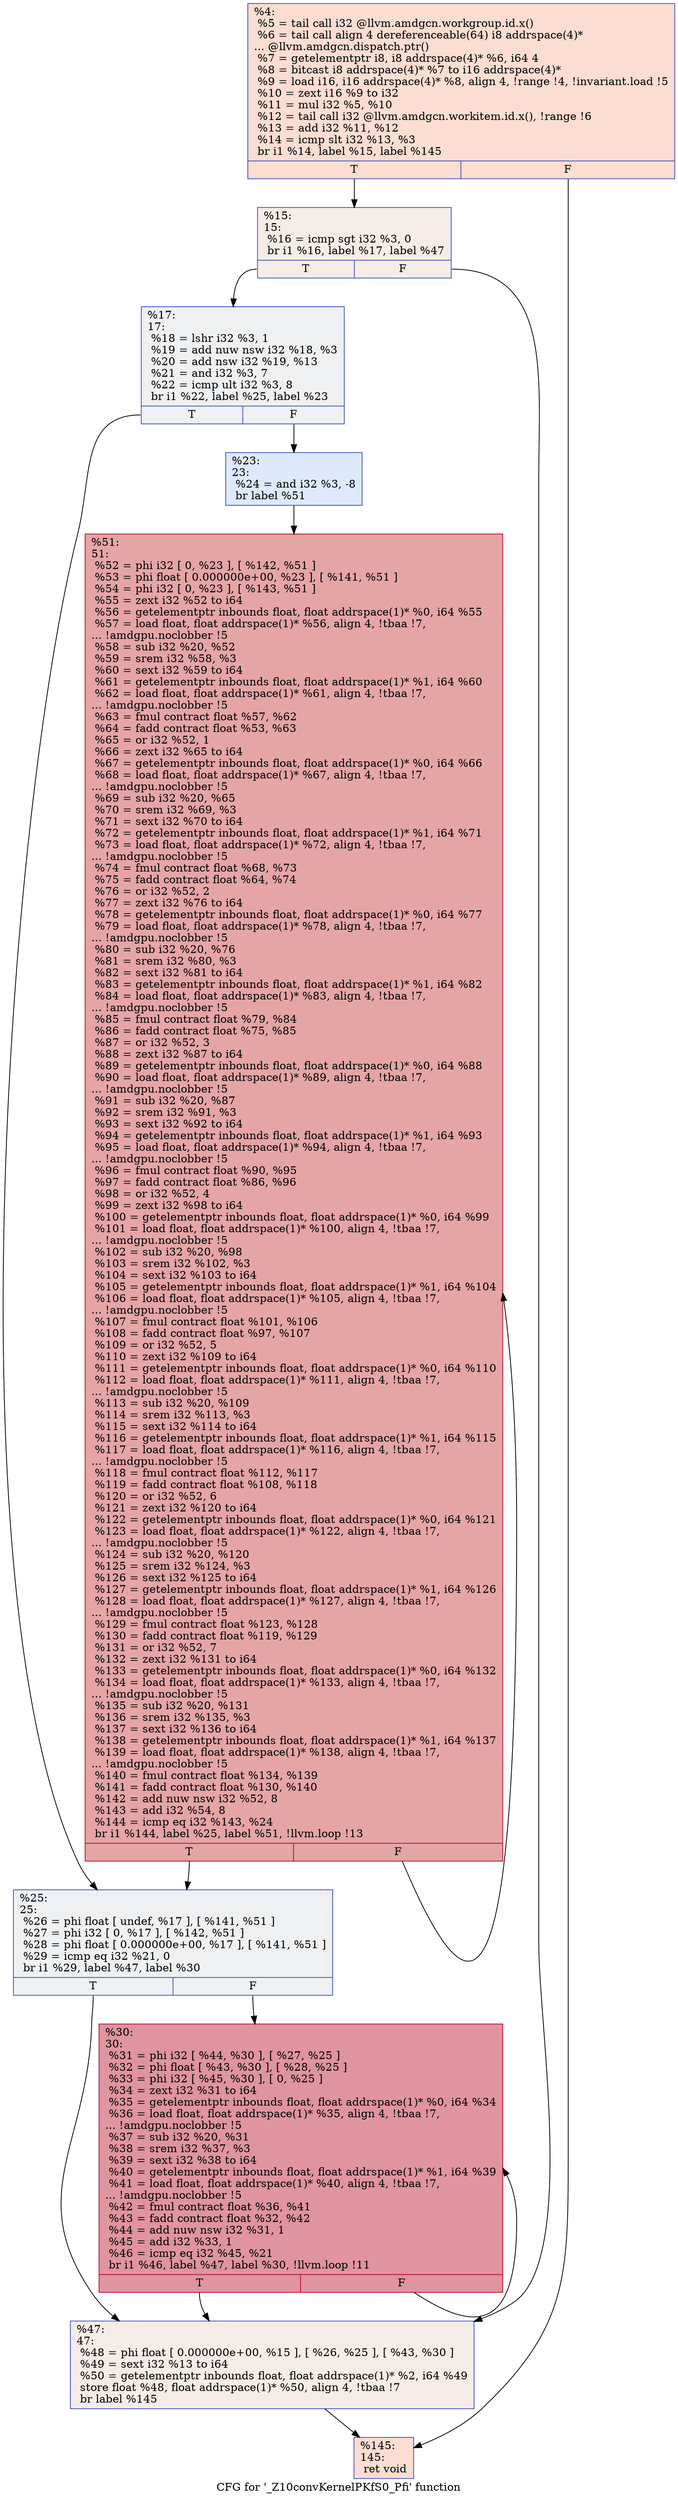 digraph "CFG for '_Z10convKernelPKfS0_Pfi' function" {
	label="CFG for '_Z10convKernelPKfS0_Pfi' function";

	Node0x5f8c820 [shape=record,color="#3d50c3ff", style=filled, fillcolor="#f7b39670",label="{%4:\l  %5 = tail call i32 @llvm.amdgcn.workgroup.id.x()\l  %6 = tail call align 4 dereferenceable(64) i8 addrspace(4)*\l... @llvm.amdgcn.dispatch.ptr()\l  %7 = getelementptr i8, i8 addrspace(4)* %6, i64 4\l  %8 = bitcast i8 addrspace(4)* %7 to i16 addrspace(4)*\l  %9 = load i16, i16 addrspace(4)* %8, align 4, !range !4, !invariant.load !5\l  %10 = zext i16 %9 to i32\l  %11 = mul i32 %5, %10\l  %12 = tail call i32 @llvm.amdgcn.workitem.id.x(), !range !6\l  %13 = add i32 %11, %12\l  %14 = icmp slt i32 %13, %3\l  br i1 %14, label %15, label %145\l|{<s0>T|<s1>F}}"];
	Node0x5f8c820:s0 -> Node0x5f8e730;
	Node0x5f8c820:s1 -> Node0x5f8e7c0;
	Node0x5f8e730 [shape=record,color="#3d50c3ff", style=filled, fillcolor="#ead5c970",label="{%15:\l15:                                               \l  %16 = icmp sgt i32 %3, 0\l  br i1 %16, label %17, label %47\l|{<s0>T|<s1>F}}"];
	Node0x5f8e730:s0 -> Node0x5f8d3d0;
	Node0x5f8e730:s1 -> Node0x5f8eaa0;
	Node0x5f8d3d0 [shape=record,color="#3d50c3ff", style=filled, fillcolor="#d9dce170",label="{%17:\l17:                                               \l  %18 = lshr i32 %3, 1\l  %19 = add nuw nsw i32 %18, %3\l  %20 = add nsw i32 %19, %13\l  %21 = and i32 %3, 7\l  %22 = icmp ult i32 %3, 8\l  br i1 %22, label %25, label %23\l|{<s0>T|<s1>F}}"];
	Node0x5f8d3d0:s0 -> Node0x5f8ef00;
	Node0x5f8d3d0:s1 -> Node0x5f8ef50;
	Node0x5f8ef50 [shape=record,color="#3d50c3ff", style=filled, fillcolor="#b5cdfa70",label="{%23:\l23:                                               \l  %24 = and i32 %3, -8\l  br label %51\l}"];
	Node0x5f8ef50 -> Node0x5f8f150;
	Node0x5f8ef00 [shape=record,color="#3d50c3ff", style=filled, fillcolor="#d9dce170",label="{%25:\l25:                                               \l  %26 = phi float [ undef, %17 ], [ %141, %51 ]\l  %27 = phi i32 [ 0, %17 ], [ %142, %51 ]\l  %28 = phi float [ 0.000000e+00, %17 ], [ %141, %51 ]\l  %29 = icmp eq i32 %21, 0\l  br i1 %29, label %47, label %30\l|{<s0>T|<s1>F}}"];
	Node0x5f8ef00:s0 -> Node0x5f8eaa0;
	Node0x5f8ef00:s1 -> Node0x5f903c0;
	Node0x5f903c0 [shape=record,color="#b70d28ff", style=filled, fillcolor="#b70d2870",label="{%30:\l30:                                               \l  %31 = phi i32 [ %44, %30 ], [ %27, %25 ]\l  %32 = phi float [ %43, %30 ], [ %28, %25 ]\l  %33 = phi i32 [ %45, %30 ], [ 0, %25 ]\l  %34 = zext i32 %31 to i64\l  %35 = getelementptr inbounds float, float addrspace(1)* %0, i64 %34\l  %36 = load float, float addrspace(1)* %35, align 4, !tbaa !7,\l... !amdgpu.noclobber !5\l  %37 = sub i32 %20, %31\l  %38 = srem i32 %37, %3\l  %39 = sext i32 %38 to i64\l  %40 = getelementptr inbounds float, float addrspace(1)* %1, i64 %39\l  %41 = load float, float addrspace(1)* %40, align 4, !tbaa !7,\l... !amdgpu.noclobber !5\l  %42 = fmul contract float %36, %41\l  %43 = fadd contract float %32, %42\l  %44 = add nuw nsw i32 %31, 1\l  %45 = add i32 %33, 1\l  %46 = icmp eq i32 %45, %21\l  br i1 %46, label %47, label %30, !llvm.loop !11\l|{<s0>T|<s1>F}}"];
	Node0x5f903c0:s0 -> Node0x5f8eaa0;
	Node0x5f903c0:s1 -> Node0x5f903c0;
	Node0x5f8eaa0 [shape=record,color="#3d50c3ff", style=filled, fillcolor="#ead5c970",label="{%47:\l47:                                               \l  %48 = phi float [ 0.000000e+00, %15 ], [ %26, %25 ], [ %43, %30 ]\l  %49 = sext i32 %13 to i64\l  %50 = getelementptr inbounds float, float addrspace(1)* %2, i64 %49\l  store float %48, float addrspace(1)* %50, align 4, !tbaa !7\l  br label %145\l}"];
	Node0x5f8eaa0 -> Node0x5f8e7c0;
	Node0x5f8f150 [shape=record,color="#b70d28ff", style=filled, fillcolor="#c5333470",label="{%51:\l51:                                               \l  %52 = phi i32 [ 0, %23 ], [ %142, %51 ]\l  %53 = phi float [ 0.000000e+00, %23 ], [ %141, %51 ]\l  %54 = phi i32 [ 0, %23 ], [ %143, %51 ]\l  %55 = zext i32 %52 to i64\l  %56 = getelementptr inbounds float, float addrspace(1)* %0, i64 %55\l  %57 = load float, float addrspace(1)* %56, align 4, !tbaa !7,\l... !amdgpu.noclobber !5\l  %58 = sub i32 %20, %52\l  %59 = srem i32 %58, %3\l  %60 = sext i32 %59 to i64\l  %61 = getelementptr inbounds float, float addrspace(1)* %1, i64 %60\l  %62 = load float, float addrspace(1)* %61, align 4, !tbaa !7,\l... !amdgpu.noclobber !5\l  %63 = fmul contract float %57, %62\l  %64 = fadd contract float %53, %63\l  %65 = or i32 %52, 1\l  %66 = zext i32 %65 to i64\l  %67 = getelementptr inbounds float, float addrspace(1)* %0, i64 %66\l  %68 = load float, float addrspace(1)* %67, align 4, !tbaa !7,\l... !amdgpu.noclobber !5\l  %69 = sub i32 %20, %65\l  %70 = srem i32 %69, %3\l  %71 = sext i32 %70 to i64\l  %72 = getelementptr inbounds float, float addrspace(1)* %1, i64 %71\l  %73 = load float, float addrspace(1)* %72, align 4, !tbaa !7,\l... !amdgpu.noclobber !5\l  %74 = fmul contract float %68, %73\l  %75 = fadd contract float %64, %74\l  %76 = or i32 %52, 2\l  %77 = zext i32 %76 to i64\l  %78 = getelementptr inbounds float, float addrspace(1)* %0, i64 %77\l  %79 = load float, float addrspace(1)* %78, align 4, !tbaa !7,\l... !amdgpu.noclobber !5\l  %80 = sub i32 %20, %76\l  %81 = srem i32 %80, %3\l  %82 = sext i32 %81 to i64\l  %83 = getelementptr inbounds float, float addrspace(1)* %1, i64 %82\l  %84 = load float, float addrspace(1)* %83, align 4, !tbaa !7,\l... !amdgpu.noclobber !5\l  %85 = fmul contract float %79, %84\l  %86 = fadd contract float %75, %85\l  %87 = or i32 %52, 3\l  %88 = zext i32 %87 to i64\l  %89 = getelementptr inbounds float, float addrspace(1)* %0, i64 %88\l  %90 = load float, float addrspace(1)* %89, align 4, !tbaa !7,\l... !amdgpu.noclobber !5\l  %91 = sub i32 %20, %87\l  %92 = srem i32 %91, %3\l  %93 = sext i32 %92 to i64\l  %94 = getelementptr inbounds float, float addrspace(1)* %1, i64 %93\l  %95 = load float, float addrspace(1)* %94, align 4, !tbaa !7,\l... !amdgpu.noclobber !5\l  %96 = fmul contract float %90, %95\l  %97 = fadd contract float %86, %96\l  %98 = or i32 %52, 4\l  %99 = zext i32 %98 to i64\l  %100 = getelementptr inbounds float, float addrspace(1)* %0, i64 %99\l  %101 = load float, float addrspace(1)* %100, align 4, !tbaa !7,\l... !amdgpu.noclobber !5\l  %102 = sub i32 %20, %98\l  %103 = srem i32 %102, %3\l  %104 = sext i32 %103 to i64\l  %105 = getelementptr inbounds float, float addrspace(1)* %1, i64 %104\l  %106 = load float, float addrspace(1)* %105, align 4, !tbaa !7,\l... !amdgpu.noclobber !5\l  %107 = fmul contract float %101, %106\l  %108 = fadd contract float %97, %107\l  %109 = or i32 %52, 5\l  %110 = zext i32 %109 to i64\l  %111 = getelementptr inbounds float, float addrspace(1)* %0, i64 %110\l  %112 = load float, float addrspace(1)* %111, align 4, !tbaa !7,\l... !amdgpu.noclobber !5\l  %113 = sub i32 %20, %109\l  %114 = srem i32 %113, %3\l  %115 = sext i32 %114 to i64\l  %116 = getelementptr inbounds float, float addrspace(1)* %1, i64 %115\l  %117 = load float, float addrspace(1)* %116, align 4, !tbaa !7,\l... !amdgpu.noclobber !5\l  %118 = fmul contract float %112, %117\l  %119 = fadd contract float %108, %118\l  %120 = or i32 %52, 6\l  %121 = zext i32 %120 to i64\l  %122 = getelementptr inbounds float, float addrspace(1)* %0, i64 %121\l  %123 = load float, float addrspace(1)* %122, align 4, !tbaa !7,\l... !amdgpu.noclobber !5\l  %124 = sub i32 %20, %120\l  %125 = srem i32 %124, %3\l  %126 = sext i32 %125 to i64\l  %127 = getelementptr inbounds float, float addrspace(1)* %1, i64 %126\l  %128 = load float, float addrspace(1)* %127, align 4, !tbaa !7,\l... !amdgpu.noclobber !5\l  %129 = fmul contract float %123, %128\l  %130 = fadd contract float %119, %129\l  %131 = or i32 %52, 7\l  %132 = zext i32 %131 to i64\l  %133 = getelementptr inbounds float, float addrspace(1)* %0, i64 %132\l  %134 = load float, float addrspace(1)* %133, align 4, !tbaa !7,\l... !amdgpu.noclobber !5\l  %135 = sub i32 %20, %131\l  %136 = srem i32 %135, %3\l  %137 = sext i32 %136 to i64\l  %138 = getelementptr inbounds float, float addrspace(1)* %1, i64 %137\l  %139 = load float, float addrspace(1)* %138, align 4, !tbaa !7,\l... !amdgpu.noclobber !5\l  %140 = fmul contract float %134, %139\l  %141 = fadd contract float %130, %140\l  %142 = add nuw nsw i32 %52, 8\l  %143 = add i32 %54, 8\l  %144 = icmp eq i32 %143, %24\l  br i1 %144, label %25, label %51, !llvm.loop !13\l|{<s0>T|<s1>F}}"];
	Node0x5f8f150:s0 -> Node0x5f8ef00;
	Node0x5f8f150:s1 -> Node0x5f8f150;
	Node0x5f8e7c0 [shape=record,color="#3d50c3ff", style=filled, fillcolor="#f7b39670",label="{%145:\l145:                                              \l  ret void\l}"];
}
